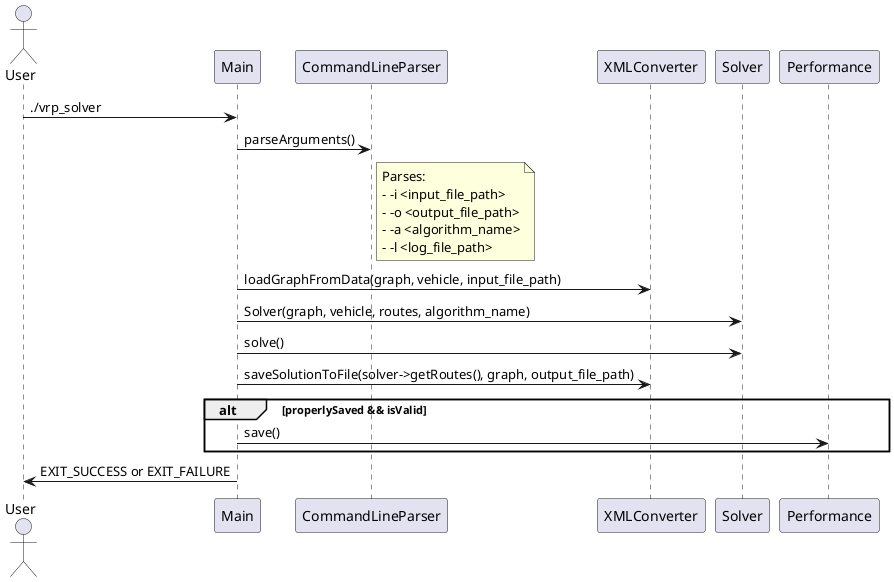 @startuml
'https://plantuml.com/sequence-diagram
actor User

participant Main
participant CommandLineParser
participant XMLConverter
participant Solver
participant Performance

User -> Main : ./vrp_solver

Main -> CommandLineParser : parseArguments()
note right of CommandLineParser
    Parses:
    - -i <input_file_path>
    - -o <output_file_path>
    - -a <algorithm_name>
    - -l <log_file_path>
end note

Main -> XMLConverter : loadGraphFromData(graph, vehicle, input_file_path)

Main -> Solver : Solver(graph, vehicle, routes, algorithm_name)
Main -> Solver : solve()

Main -> XMLConverter : saveSolutionToFile(solver->getRoutes(), graph, output_file_path)

alt properlySaved && isValid
    Main -> Performance: save()
end

User <- Main : EXIT_SUCCESS or EXIT_FAILURE
@enduml

